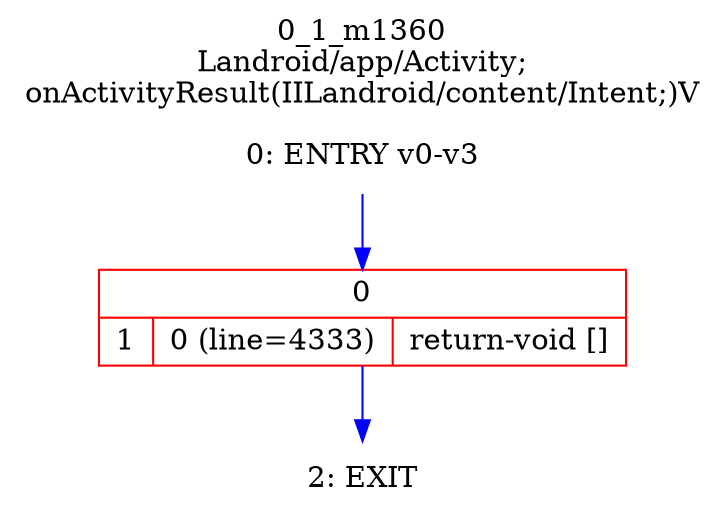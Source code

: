 digraph G {
rankdir=UD;
labelloc=t;
label="0_1_m1360\nLandroid/app/Activity;
onActivityResult(IILandroid/content/Intent;)V";
0[label="0: ENTRY v0-v3",shape=plaintext];
1[label="{0|{1|0 (line=4333)|return-void []\l}}",shape=record, color=red];
2[label="2: EXIT",shape=plaintext];
0->1 [color=blue, fontcolor=blue,weight=100, taillabel=""];
1->2 [color=blue, fontcolor=blue,weight=100, taillabel=""];
}
